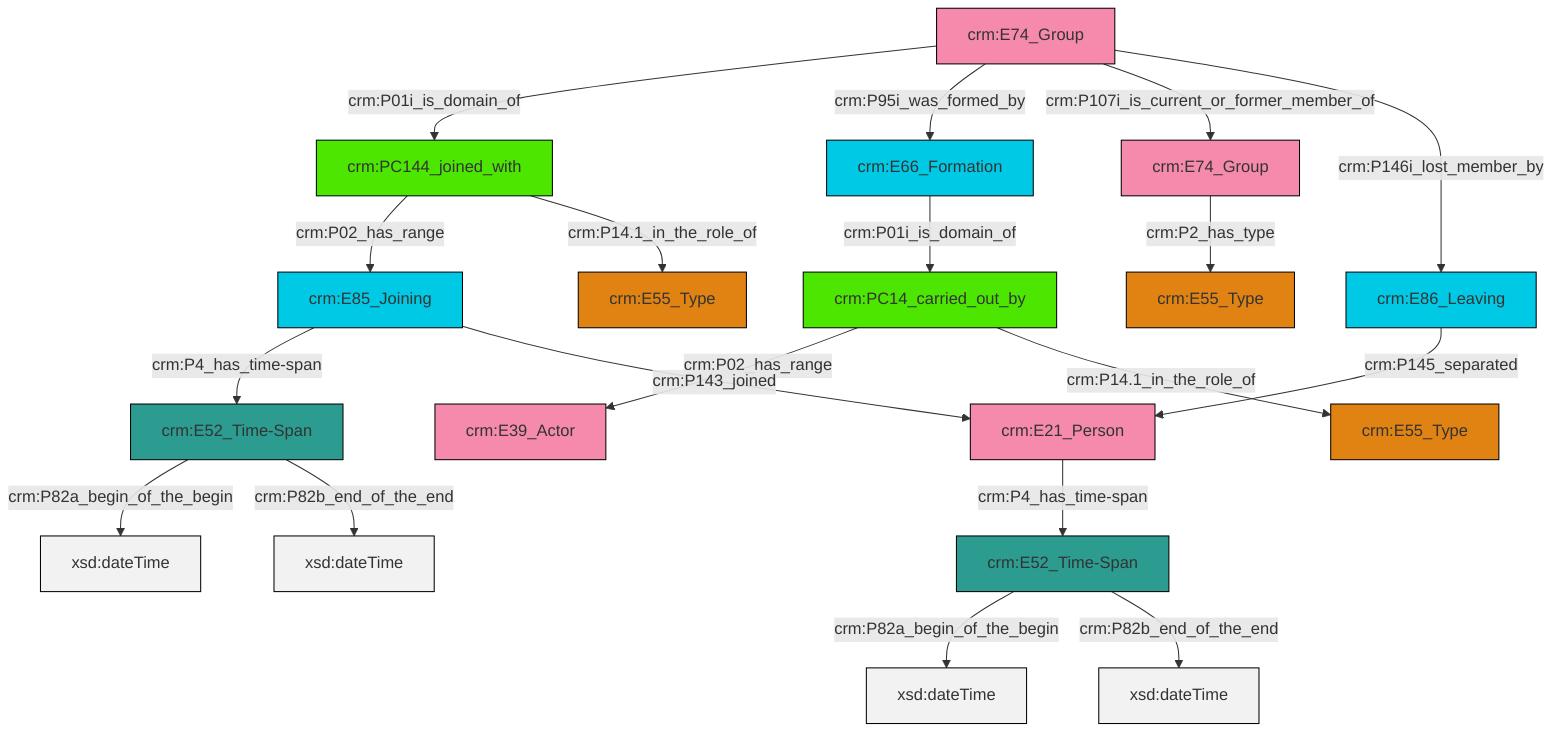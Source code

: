 graph TD
classDef Literal fill:#f2f2f2,stroke:#000000;
classDef CRM_Entity fill:#FFFFFF,stroke:#000000;
classDef Temporal_Entity fill:#00C9E6, stroke:#000000;
classDef Type fill:#E18312, stroke:#000000;
classDef Time-Span fill:#2C9C91, stroke:#000000;
classDef Appellation fill:#FFEB7F, stroke:#000000;
classDef Place fill:#008836, stroke:#000000;
classDef Persistent_Item fill:#B266B2, stroke:#000000;
classDef Conceptual_Object fill:#FFD700, stroke:#000000;
classDef Physical_Thing fill:#D2B48C, stroke:#000000;
classDef Actor fill:#f58aad, stroke:#000000;
classDef PC_Classes fill:#4ce600, stroke:#000000;
classDef Multi fill:#cccccc,stroke:#000000;

0["crm:PC14_carried_out_by"]:::PC_Classes -->|crm:P02_has_range| 1["crm:E39_Actor"]:::Actor
2["crm:E85_Joining"]:::Temporal_Entity -->|crm:P4_has_time-span| 3["crm:E52_Time-Span"]:::Time-Span
0["crm:PC14_carried_out_by"]:::PC_Classes -->|crm:P14.1_in_the_role_of| 4["crm:E55_Type"]:::Type
7["crm:E74_Group"]:::Actor -->|crm:P01i_is_domain_of| 8["crm:PC144_joined_with"]:::PC_Classes
7["crm:E74_Group"]:::Actor -->|crm:P95i_was_formed_by| 9["crm:E66_Formation"]:::Temporal_Entity
7["crm:E74_Group"]:::Actor -->|crm:P107i_is_current_or_former_member_of| 15["crm:E74_Group"]:::Actor
3["crm:E52_Time-Span"]:::Time-Span -->|crm:P82a_begin_of_the_begin| 16[xsd:dateTime]:::Literal
2["crm:E85_Joining"]:::Temporal_Entity -->|crm:P143_joined| 10["crm:E21_Person"]:::Actor
18["crm:E86_Leaving"]:::Temporal_Entity -->|crm:P145_separated| 10["crm:E21_Person"]:::Actor
8["crm:PC144_joined_with"]:::PC_Classes -->|crm:P02_has_range| 2["crm:E85_Joining"]:::Temporal_Entity
12["crm:E52_Time-Span"]:::Time-Span -->|crm:P82a_begin_of_the_begin| 20[xsd:dateTime]:::Literal
8["crm:PC144_joined_with"]:::PC_Classes -->|crm:P14.1_in_the_role_of| 5["crm:E55_Type"]:::Type
15["crm:E74_Group"]:::Actor -->|crm:P2_has_type| 23["crm:E55_Type"]:::Type
3["crm:E52_Time-Span"]:::Time-Span -->|crm:P82b_end_of_the_end| 30[xsd:dateTime]:::Literal
9["crm:E66_Formation"]:::Temporal_Entity -->|crm:P01i_is_domain_of| 0["crm:PC14_carried_out_by"]:::PC_Classes
10["crm:E21_Person"]:::Actor -->|crm:P4_has_time-span| 12["crm:E52_Time-Span"]:::Time-Span
12["crm:E52_Time-Span"]:::Time-Span -->|crm:P82b_end_of_the_end| 34[xsd:dateTime]:::Literal
7["crm:E74_Group"]:::Actor -->|crm:P146i_lost_member_by| 18["crm:E86_Leaving"]:::Temporal_Entity